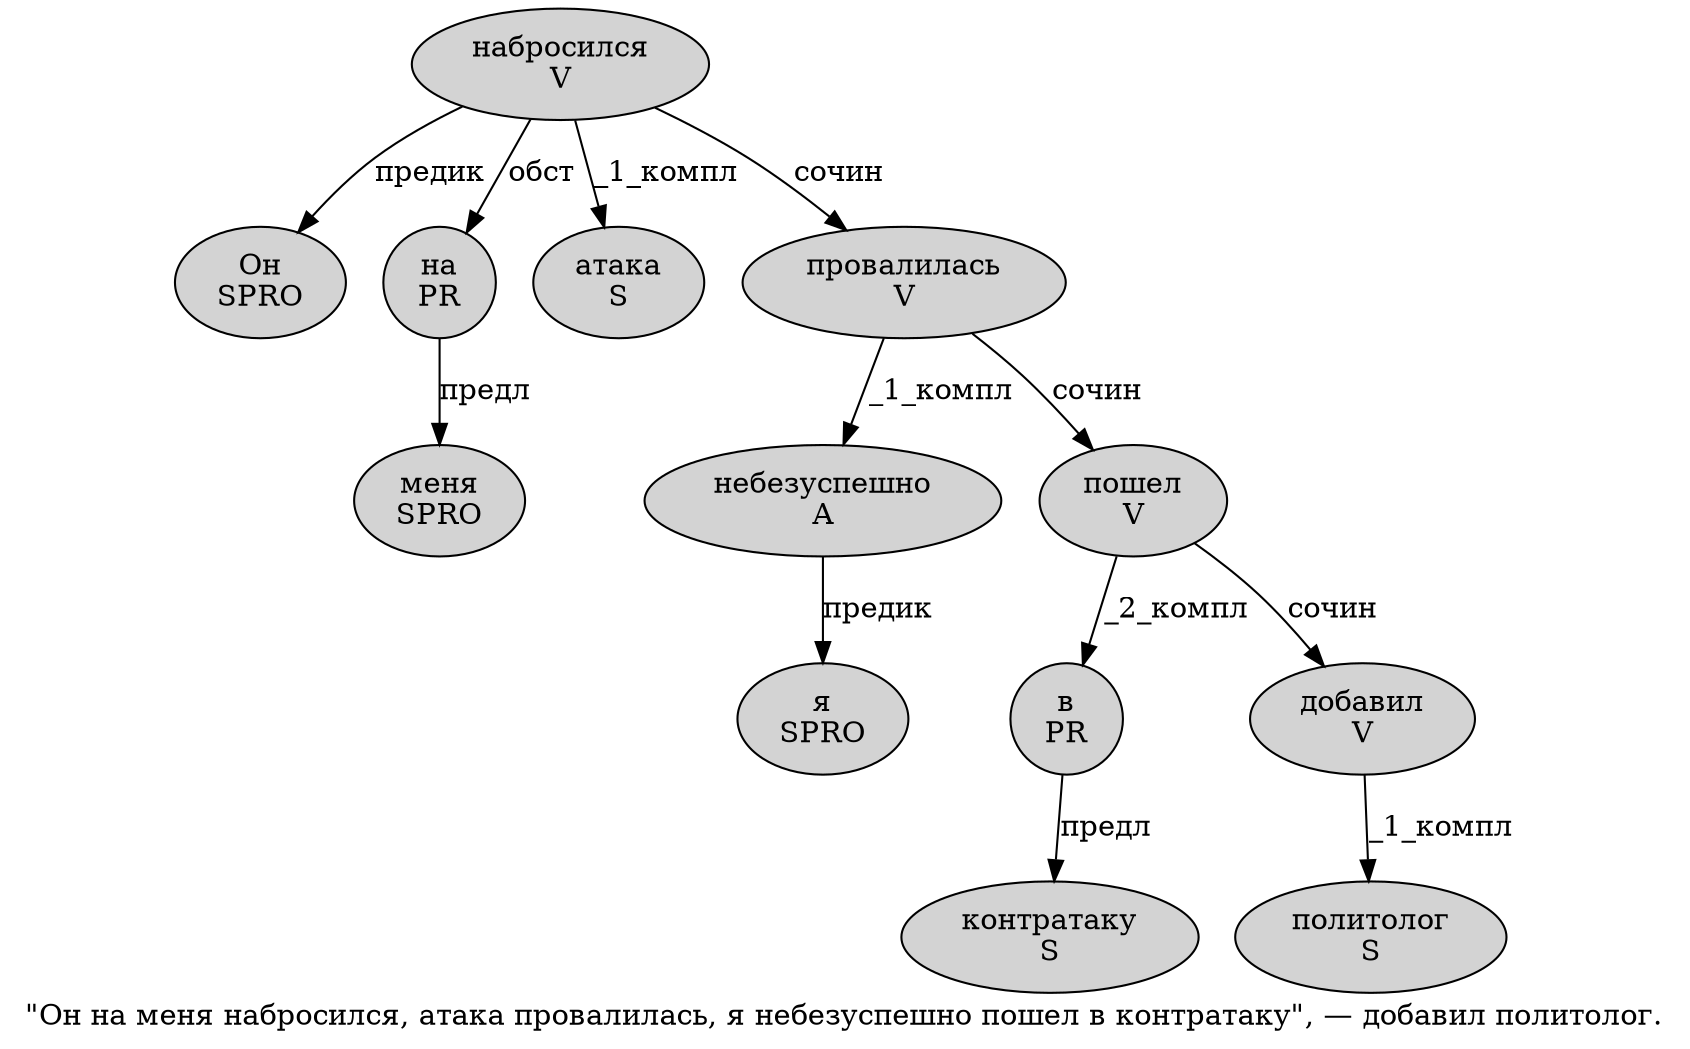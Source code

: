 digraph SENTENCE_1084 {
	graph [label="\"Он на меня набросился, атака провалилась, я небезуспешно пошел в контратаку\", — добавил политолог."]
	node [style=filled]
		1 [label="Он
SPRO" color="" fillcolor=lightgray penwidth=1 shape=ellipse]
		2 [label="на
PR" color="" fillcolor=lightgray penwidth=1 shape=ellipse]
		3 [label="меня
SPRO" color="" fillcolor=lightgray penwidth=1 shape=ellipse]
		4 [label="набросился
V" color="" fillcolor=lightgray penwidth=1 shape=ellipse]
		6 [label="атака
S" color="" fillcolor=lightgray penwidth=1 shape=ellipse]
		7 [label="провалилась
V" color="" fillcolor=lightgray penwidth=1 shape=ellipse]
		9 [label="я
SPRO" color="" fillcolor=lightgray penwidth=1 shape=ellipse]
		10 [label="небезуспешно
A" color="" fillcolor=lightgray penwidth=1 shape=ellipse]
		11 [label="пошел
V" color="" fillcolor=lightgray penwidth=1 shape=ellipse]
		12 [label="в
PR" color="" fillcolor=lightgray penwidth=1 shape=ellipse]
		13 [label="контратаку
S" color="" fillcolor=lightgray penwidth=1 shape=ellipse]
		17 [label="добавил
V" color="" fillcolor=lightgray penwidth=1 shape=ellipse]
		18 [label="политолог
S" color="" fillcolor=lightgray penwidth=1 shape=ellipse]
			4 -> 1 [label="предик"]
			4 -> 2 [label="обст"]
			4 -> 6 [label="_1_компл"]
			4 -> 7 [label="сочин"]
			17 -> 18 [label="_1_компл"]
			7 -> 10 [label="_1_компл"]
			7 -> 11 [label="сочин"]
			10 -> 9 [label="предик"]
			11 -> 12 [label="_2_компл"]
			11 -> 17 [label="сочин"]
			2 -> 3 [label="предл"]
			12 -> 13 [label="предл"]
}